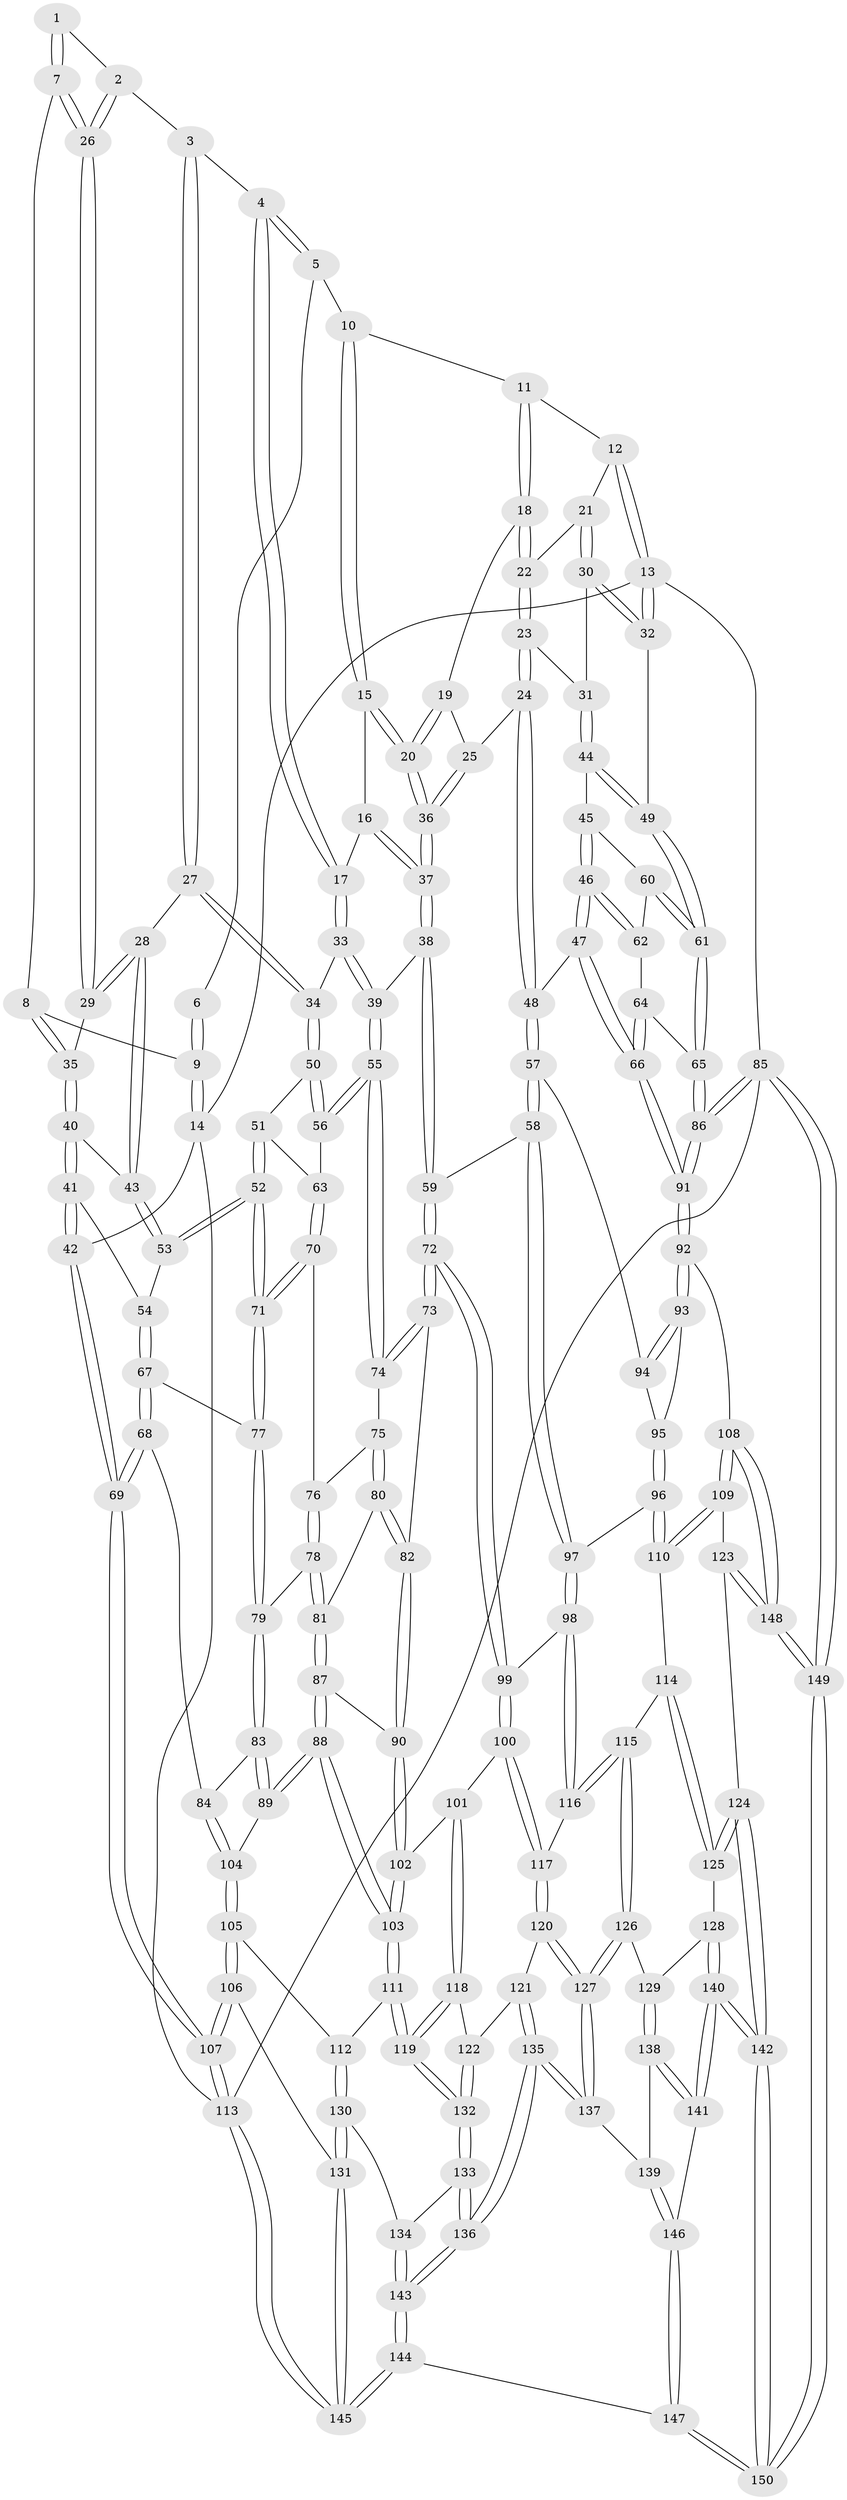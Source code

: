 // Generated by graph-tools (version 1.1) at 2025/17/03/09/25 04:17:20]
// undirected, 150 vertices, 372 edges
graph export_dot {
graph [start="1"]
  node [color=gray90,style=filled];
  1 [pos="+0.24541826223972335+0.041117524989473124"];
  2 [pos="+0.2828654456845914+0.08025095798992855"];
  3 [pos="+0.2865547991792233+0.0809042623768231"];
  4 [pos="+0.346530240446099+0.07284036354420292"];
  5 [pos="+0.48308271974795464+0"];
  6 [pos="+0.24380987097224863+0"];
  7 [pos="+0.1217522697784775+0.0629347284739043"];
  8 [pos="+0.10850219288899583+0.0558752574412076"];
  9 [pos="+0+0"];
  10 [pos="+0.5277864106958882+0"];
  11 [pos="+0.6162682181029211+0"];
  12 [pos="+0.641415347293952+0"];
  13 [pos="+1+0"];
  14 [pos="+0+0"];
  15 [pos="+0.49105313663634625+0.1220117353981531"];
  16 [pos="+0.40082366819558407+0.14138069301875394"];
  17 [pos="+0.370582332586614+0.14592570722413345"];
  18 [pos="+0.6304384778999376+0"];
  19 [pos="+0.6299471621075419+0"];
  20 [pos="+0.5410588277305735+0.2230368601360141"];
  21 [pos="+0.913648341120592+0.0662993763225458"];
  22 [pos="+0.7605357595414696+0.043566584157723236"];
  23 [pos="+0.7807150328127639+0.1944724758369895"];
  24 [pos="+0.716723084211399+0.22958341069026122"];
  25 [pos="+0.6447662345054821+0.21367226098009187"];
  26 [pos="+0.19276157294143573+0.130809699529484"];
  27 [pos="+0.2610482278936797+0.2238952334152895"];
  28 [pos="+0.23155545598560476+0.22192708134645023"];
  29 [pos="+0.19869965066149803+0.15809125683130462"];
  30 [pos="+0.9585279990867169+0.07909674909965338"];
  31 [pos="+0.8360025729927506+0.20382534539667482"];
  32 [pos="+1+0"];
  33 [pos="+0.36336210819162773+0.17983030780199818"];
  34 [pos="+0.28975249593722335+0.23229076192833997"];
  35 [pos="+0.07937898630820808+0.19921786050495335"];
  36 [pos="+0.54920138477461+0.2462056700399751"];
  37 [pos="+0.5488405310246435+0.24668196028162606"];
  38 [pos="+0.5131455996474724+0.29630411236727233"];
  39 [pos="+0.511612460113294+0.2964065993275948"];
  40 [pos="+0.07283561380250148+0.21304398750101897"];
  41 [pos="+0.009629114038466004+0.271965784859195"];
  42 [pos="+0+0.2497352164078589"];
  43 [pos="+0.221713411738469+0.23024175753879825"];
  44 [pos="+0.8541898508165309+0.22749288850788302"];
  45 [pos="+0.870318380793027+0.2705393693749473"];
  46 [pos="+0.8439601962498101+0.38054496982068575"];
  47 [pos="+0.7967154107952189+0.467593544602157"];
  48 [pos="+0.745976188212116+0.4578319908626599"];
  49 [pos="+1+0.22174874685987733"];
  50 [pos="+0.30797526137147513+0.27649904675863346"];
  51 [pos="+0.2696845011955148+0.3377871860637327"];
  52 [pos="+0.1548718610108767+0.36046028910060784"];
  53 [pos="+0.15028635503385354+0.35364693392687463"];
  54 [pos="+0.08287382916622847+0.3284542267894357"];
  55 [pos="+0.40182944088541556+0.349228551890213"];
  56 [pos="+0.3996527992237878+0.3485915307537483"];
  57 [pos="+0.6555968494271253+0.48584108550197364"];
  58 [pos="+0.637610701565336+0.4880640929649964"];
  59 [pos="+0.611801620566511+0.485106278780391"];
  60 [pos="+0.902284913951133+0.2828894565869387"];
  61 [pos="+1+0.2834215600728687"];
  62 [pos="+0.9440632800783743+0.3451698896027417"];
  63 [pos="+0.29661466422851+0.38826255918167385"];
  64 [pos="+0.9513742176431945+0.3470488111140722"];
  65 [pos="+1+0.36798857235694976"];
  66 [pos="+0.8526748728938491+0.5096951492889463"];
  67 [pos="+0.026142376895227935+0.46741023877650717"];
  68 [pos="+0+0.538804794718873"];
  69 [pos="+0+0.5439506105197827"];
  70 [pos="+0.28085870326561113+0.4160115817787466"];
  71 [pos="+0.17325720579294498+0.42346777593649415"];
  72 [pos="+0.5153218930356636+0.5532398055298393"];
  73 [pos="+0.4846189691689687+0.5423697427410059"];
  74 [pos="+0.39064615501219174+0.4516679971573579"];
  75 [pos="+0.35323142042262007+0.4651248257338688"];
  76 [pos="+0.2967011401368888+0.4371806005569248"];
  77 [pos="+0.17212895792728622+0.4293071962757254"];
  78 [pos="+0.2574787629665688+0.520906872043849"];
  79 [pos="+0.17846610128895363+0.49250222107459185"];
  80 [pos="+0.3299613096086398+0.5046940156617913"];
  81 [pos="+0.26768758728421654+0.5289553078791123"];
  82 [pos="+0.36832097885454834+0.5702950283644053"];
  83 [pos="+0.15937410032510324+0.5215698617337104"];
  84 [pos="+0.027535560828220687+0.5642809221075777"];
  85 [pos="+1+1"];
  86 [pos="+1+0.6888834060609565"];
  87 [pos="+0.27505992823264896+0.5586617803937194"];
  88 [pos="+0.1955968886866286+0.6566535986464859"];
  89 [pos="+0.19529836854734833+0.6564011887174125"];
  90 [pos="+0.333080547768777+0.6043981638938121"];
  91 [pos="+1+0.6888914081278671"];
  92 [pos="+1+0.7054690611712978"];
  93 [pos="+0.7606839048496548+0.6773682609018025"];
  94 [pos="+0.6856157762881976+0.5565609957913349"];
  95 [pos="+0.7142204073401507+0.6849216684240055"];
  96 [pos="+0.6826900366717925+0.6995706170090302"];
  97 [pos="+0.6567514507323226+0.6834119770290996"];
  98 [pos="+0.5842071194386391+0.7006641924504085"];
  99 [pos="+0.5005962797274542+0.6492443609781503"];
  100 [pos="+0.45725143078373104+0.7005183893451974"];
  101 [pos="+0.3762723720300438+0.7125359282072842"];
  102 [pos="+0.32906940241905835+0.6876344052193367"];
  103 [pos="+0.2241457766957454+0.7063898337301724"];
  104 [pos="+0.08753165582014864+0.6451566170315421"];
  105 [pos="+0.04261472281626533+0.7633527245189774"];
  106 [pos="+0+0.7826450798533651"];
  107 [pos="+0+0.7695040096534398"];
  108 [pos="+0.9603613881380771+0.7676466080451254"];
  109 [pos="+0.9597836883102313+0.7679869386090288"];
  110 [pos="+0.6842937258104744+0.7673566962833395"];
  111 [pos="+0.191896188274962+0.7831310768489331"];
  112 [pos="+0.14125194559190848+0.799497255735422"];
  113 [pos="+0+1"];
  114 [pos="+0.6712721705481889+0.784913258997781"];
  115 [pos="+0.6097184038565879+0.8079371980478238"];
  116 [pos="+0.6083192349382278+0.807020673148234"];
  117 [pos="+0.4965883096388125+0.805213836516722"];
  118 [pos="+0.3636068370146158+0.7806853978626838"];
  119 [pos="+0.23024641624227227+0.8252967028328965"];
  120 [pos="+0.4845506345556173+0.8317543470982097"];
  121 [pos="+0.40144757725718544+0.8604183860060608"];
  122 [pos="+0.37315540429084026+0.8437179915137388"];
  123 [pos="+0.840800178873707+0.8670705958469612"];
  124 [pos="+0.8292999115225057+0.8737698197985198"];
  125 [pos="+0.7462376870813651+0.8773775742398617"];
  126 [pos="+0.6140289982143842+0.851619881275861"];
  127 [pos="+0.5002595678387532+0.875972836774935"];
  128 [pos="+0.7321221079754131+0.8856685027750981"];
  129 [pos="+0.6159214524373989+0.8631490889499227"];
  130 [pos="+0.11359981817544296+0.8905959649292859"];
  131 [pos="+0.06712449677167376+0.9123475260246688"];
  132 [pos="+0.26851840365716917+0.8932381885736314"];
  133 [pos="+0.2681946421952522+0.8993758812263493"];
  134 [pos="+0.12829227741413737+0.9092934190932211"];
  135 [pos="+0.4079964435491228+0.934342720272307"];
  136 [pos="+0.285821113090096+1"];
  137 [pos="+0.5122538780024006+0.9205581780264989"];
  138 [pos="+0.6065522727881084+0.8981284701548469"];
  139 [pos="+0.5172286135279085+0.9256035516868445"];
  140 [pos="+0.6591024230689261+0.9863209831734382"];
  141 [pos="+0.6564054839177147+0.9834047063701338"];
  142 [pos="+0.7040080068758264+1"];
  143 [pos="+0.2773517770921807+1"];
  144 [pos="+0.2769634174477164+1"];
  145 [pos="+0+1"];
  146 [pos="+0.5194507312177352+0.9617851258417719"];
  147 [pos="+0.4491931656505945+1"];
  148 [pos="+0.8834019026925609+1"];
  149 [pos="+0.8670880689989561+1"];
  150 [pos="+0.7024633545365991+1"];
  1 -- 2;
  1 -- 7;
  1 -- 7;
  2 -- 3;
  2 -- 26;
  2 -- 26;
  3 -- 4;
  3 -- 27;
  3 -- 27;
  4 -- 5;
  4 -- 5;
  4 -- 17;
  4 -- 17;
  5 -- 6;
  5 -- 10;
  6 -- 9;
  6 -- 9;
  7 -- 8;
  7 -- 26;
  7 -- 26;
  8 -- 9;
  8 -- 35;
  8 -- 35;
  9 -- 14;
  9 -- 14;
  10 -- 11;
  10 -- 15;
  10 -- 15;
  11 -- 12;
  11 -- 18;
  11 -- 18;
  12 -- 13;
  12 -- 13;
  12 -- 21;
  13 -- 14;
  13 -- 32;
  13 -- 32;
  13 -- 85;
  14 -- 42;
  14 -- 113;
  15 -- 16;
  15 -- 20;
  15 -- 20;
  16 -- 17;
  16 -- 37;
  16 -- 37;
  17 -- 33;
  17 -- 33;
  18 -- 19;
  18 -- 22;
  18 -- 22;
  19 -- 20;
  19 -- 20;
  19 -- 25;
  20 -- 36;
  20 -- 36;
  21 -- 22;
  21 -- 30;
  21 -- 30;
  22 -- 23;
  22 -- 23;
  23 -- 24;
  23 -- 24;
  23 -- 31;
  24 -- 25;
  24 -- 48;
  24 -- 48;
  25 -- 36;
  25 -- 36;
  26 -- 29;
  26 -- 29;
  27 -- 28;
  27 -- 34;
  27 -- 34;
  28 -- 29;
  28 -- 29;
  28 -- 43;
  28 -- 43;
  29 -- 35;
  30 -- 31;
  30 -- 32;
  30 -- 32;
  31 -- 44;
  31 -- 44;
  32 -- 49;
  33 -- 34;
  33 -- 39;
  33 -- 39;
  34 -- 50;
  34 -- 50;
  35 -- 40;
  35 -- 40;
  36 -- 37;
  36 -- 37;
  37 -- 38;
  37 -- 38;
  38 -- 39;
  38 -- 59;
  38 -- 59;
  39 -- 55;
  39 -- 55;
  40 -- 41;
  40 -- 41;
  40 -- 43;
  41 -- 42;
  41 -- 42;
  41 -- 54;
  42 -- 69;
  42 -- 69;
  43 -- 53;
  43 -- 53;
  44 -- 45;
  44 -- 49;
  44 -- 49;
  45 -- 46;
  45 -- 46;
  45 -- 60;
  46 -- 47;
  46 -- 47;
  46 -- 62;
  46 -- 62;
  47 -- 48;
  47 -- 66;
  47 -- 66;
  48 -- 57;
  48 -- 57;
  49 -- 61;
  49 -- 61;
  50 -- 51;
  50 -- 56;
  50 -- 56;
  51 -- 52;
  51 -- 52;
  51 -- 63;
  52 -- 53;
  52 -- 53;
  52 -- 71;
  52 -- 71;
  53 -- 54;
  54 -- 67;
  54 -- 67;
  55 -- 56;
  55 -- 56;
  55 -- 74;
  55 -- 74;
  56 -- 63;
  57 -- 58;
  57 -- 58;
  57 -- 94;
  58 -- 59;
  58 -- 97;
  58 -- 97;
  59 -- 72;
  59 -- 72;
  60 -- 61;
  60 -- 61;
  60 -- 62;
  61 -- 65;
  61 -- 65;
  62 -- 64;
  63 -- 70;
  63 -- 70;
  64 -- 65;
  64 -- 66;
  64 -- 66;
  65 -- 86;
  65 -- 86;
  66 -- 91;
  66 -- 91;
  67 -- 68;
  67 -- 68;
  67 -- 77;
  68 -- 69;
  68 -- 69;
  68 -- 84;
  69 -- 107;
  69 -- 107;
  70 -- 71;
  70 -- 71;
  70 -- 76;
  71 -- 77;
  71 -- 77;
  72 -- 73;
  72 -- 73;
  72 -- 99;
  72 -- 99;
  73 -- 74;
  73 -- 74;
  73 -- 82;
  74 -- 75;
  75 -- 76;
  75 -- 80;
  75 -- 80;
  76 -- 78;
  76 -- 78;
  77 -- 79;
  77 -- 79;
  78 -- 79;
  78 -- 81;
  78 -- 81;
  79 -- 83;
  79 -- 83;
  80 -- 81;
  80 -- 82;
  80 -- 82;
  81 -- 87;
  81 -- 87;
  82 -- 90;
  82 -- 90;
  83 -- 84;
  83 -- 89;
  83 -- 89;
  84 -- 104;
  84 -- 104;
  85 -- 86;
  85 -- 86;
  85 -- 149;
  85 -- 149;
  85 -- 113;
  86 -- 91;
  86 -- 91;
  87 -- 88;
  87 -- 88;
  87 -- 90;
  88 -- 89;
  88 -- 89;
  88 -- 103;
  88 -- 103;
  89 -- 104;
  90 -- 102;
  90 -- 102;
  91 -- 92;
  91 -- 92;
  92 -- 93;
  92 -- 93;
  92 -- 108;
  93 -- 94;
  93 -- 94;
  93 -- 95;
  94 -- 95;
  95 -- 96;
  95 -- 96;
  96 -- 97;
  96 -- 110;
  96 -- 110;
  97 -- 98;
  97 -- 98;
  98 -- 99;
  98 -- 116;
  98 -- 116;
  99 -- 100;
  99 -- 100;
  100 -- 101;
  100 -- 117;
  100 -- 117;
  101 -- 102;
  101 -- 118;
  101 -- 118;
  102 -- 103;
  102 -- 103;
  103 -- 111;
  103 -- 111;
  104 -- 105;
  104 -- 105;
  105 -- 106;
  105 -- 106;
  105 -- 112;
  106 -- 107;
  106 -- 107;
  106 -- 131;
  107 -- 113;
  107 -- 113;
  108 -- 109;
  108 -- 109;
  108 -- 148;
  108 -- 148;
  109 -- 110;
  109 -- 110;
  109 -- 123;
  110 -- 114;
  111 -- 112;
  111 -- 119;
  111 -- 119;
  112 -- 130;
  112 -- 130;
  113 -- 145;
  113 -- 145;
  114 -- 115;
  114 -- 125;
  114 -- 125;
  115 -- 116;
  115 -- 116;
  115 -- 126;
  115 -- 126;
  116 -- 117;
  117 -- 120;
  117 -- 120;
  118 -- 119;
  118 -- 119;
  118 -- 122;
  119 -- 132;
  119 -- 132;
  120 -- 121;
  120 -- 127;
  120 -- 127;
  121 -- 122;
  121 -- 135;
  121 -- 135;
  122 -- 132;
  122 -- 132;
  123 -- 124;
  123 -- 148;
  123 -- 148;
  124 -- 125;
  124 -- 125;
  124 -- 142;
  124 -- 142;
  125 -- 128;
  126 -- 127;
  126 -- 127;
  126 -- 129;
  127 -- 137;
  127 -- 137;
  128 -- 129;
  128 -- 140;
  128 -- 140;
  129 -- 138;
  129 -- 138;
  130 -- 131;
  130 -- 131;
  130 -- 134;
  131 -- 145;
  131 -- 145;
  132 -- 133;
  132 -- 133;
  133 -- 134;
  133 -- 136;
  133 -- 136;
  134 -- 143;
  134 -- 143;
  135 -- 136;
  135 -- 136;
  135 -- 137;
  135 -- 137;
  136 -- 143;
  136 -- 143;
  137 -- 139;
  138 -- 139;
  138 -- 141;
  138 -- 141;
  139 -- 146;
  139 -- 146;
  140 -- 141;
  140 -- 141;
  140 -- 142;
  140 -- 142;
  141 -- 146;
  142 -- 150;
  142 -- 150;
  143 -- 144;
  143 -- 144;
  144 -- 145;
  144 -- 145;
  144 -- 147;
  146 -- 147;
  146 -- 147;
  147 -- 150;
  147 -- 150;
  148 -- 149;
  148 -- 149;
  149 -- 150;
  149 -- 150;
}
